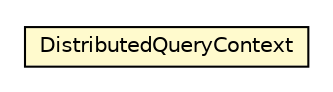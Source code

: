 #!/usr/local/bin/dot
#
# Class diagram 
# Generated by UMLGraph version R5_6-24-gf6e263 (http://www.umlgraph.org/)
#

digraph G {
	edge [fontname="Helvetica",fontsize=10,labelfontname="Helvetica",labelfontsize=10];
	node [fontname="Helvetica",fontsize=10,shape=plaintext];
	nodesep=0.25;
	ranksep=0.5;
	// com.orientechnologies.orient.core.db.DistributedQueryContext
	c1085036 [label=<<table title="com.orientechnologies.orient.core.db.DistributedQueryContext" border="0" cellborder="1" cellspacing="0" cellpadding="2" port="p" bgcolor="lemonChiffon" href="./DistributedQueryContext.html">
		<tr><td><table border="0" cellspacing="0" cellpadding="1">
<tr><td align="center" balign="center"> DistributedQueryContext </td></tr>
		</table></td></tr>
		</table>>, URL="./DistributedQueryContext.html", fontname="Helvetica", fontcolor="black", fontsize=10.0];
}

